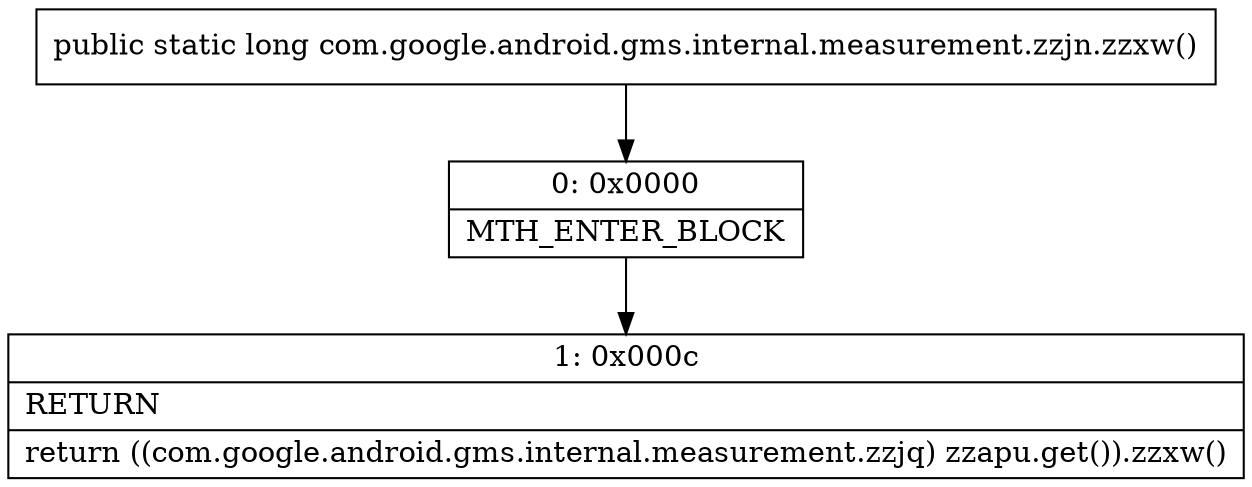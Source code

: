 digraph "CFG forcom.google.android.gms.internal.measurement.zzjn.zzxw()J" {
Node_0 [shape=record,label="{0\:\ 0x0000|MTH_ENTER_BLOCK\l}"];
Node_1 [shape=record,label="{1\:\ 0x000c|RETURN\l|return ((com.google.android.gms.internal.measurement.zzjq) zzapu.get()).zzxw()\l}"];
MethodNode[shape=record,label="{public static long com.google.android.gms.internal.measurement.zzjn.zzxw() }"];
MethodNode -> Node_0;
Node_0 -> Node_1;
}

